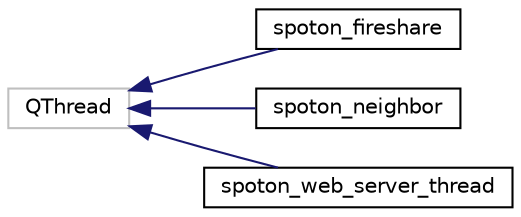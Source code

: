 digraph "Graphical Class Hierarchy"
{
 // LATEX_PDF_SIZE
  edge [fontname="Helvetica",fontsize="10",labelfontname="Helvetica",labelfontsize="10"];
  node [fontname="Helvetica",fontsize="10",shape=record];
  rankdir="LR";
  Node23 [label="QThread",height=0.2,width=0.4,color="grey75", fillcolor="white", style="filled",tooltip=" "];
  Node23 -> Node0 [dir="back",color="midnightblue",fontsize="10",style="solid",fontname="Helvetica"];
  Node0 [label="spoton_fireshare",height=0.2,width=0.4,color="black", fillcolor="white", style="filled",URL="$classspoton__fireshare.html",tooltip=" "];
  Node23 -> Node25 [dir="back",color="midnightblue",fontsize="10",style="solid",fontname="Helvetica"];
  Node25 [label="spoton_neighbor",height=0.2,width=0.4,color="black", fillcolor="white", style="filled",URL="$classspoton__neighbor.html",tooltip=" "];
  Node23 -> Node26 [dir="back",color="midnightblue",fontsize="10",style="solid",fontname="Helvetica"];
  Node26 [label="spoton_web_server_thread",height=0.2,width=0.4,color="black", fillcolor="white", style="filled",URL="$classspoton__web__server__thread.html",tooltip=" "];
}
